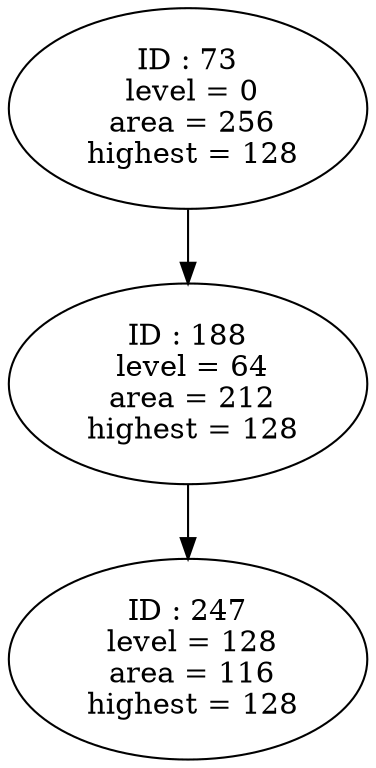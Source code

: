 digraph {
	"ID : 73\n level = 0\n area = 256\n highest = 128" -> "ID : 188\n level = 64\n area = 212\n highest = 128";
	"ID : 188\n level = 64\n area = 212\n highest = 128" -> "ID : 247\n level = 128\n area = 116\n highest = 128";
}
